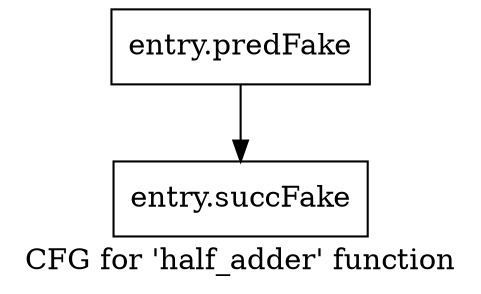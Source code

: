 digraph "CFG for 'half_adder' function" {
	label="CFG for 'half_adder' function";

	Node0x3f97dc0 [shape=record,filename="",linenumber="",label="{entry.predFake}"];
	Node0x3f97dc0 -> Node0x3f86430[ callList="" memoryops="" filename="../../../../half_adder.c" execusionnum="0"];
	Node0x3f86430 [shape=record,filename="../../../../half_adder.c",linenumber="4",label="{entry.succFake}"];
}
